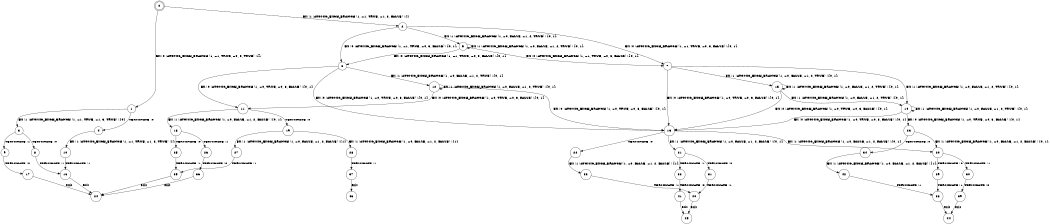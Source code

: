 digraph BCG {
size = "7, 10.5";
center = TRUE;
node [shape = circle];
0 [peripheries = 2];
0 -> 1 [label = "EX !0 !ATOMIC_EXCH_BRANCH (1, +1, TRUE, +0, 3, TRUE) !{}"];
0 -> 2 [label = "EX !1 !ATOMIC_EXCH_BRANCH (1, +1, TRUE, +1, 3, FALSE) !{}"];
1 -> 3 [label = "EX !1 !ATOMIC_EXCH_BRANCH (1, +1, TRUE, +1, 3, TRUE) !{0}"];
1 -> 4 [label = "TERMINATE !0"];
2 -> 5 [label = "EX !1 !ATOMIC_EXCH_BRANCH (1, +0, FALSE, +1, 2, TRUE) !{0, 1}"];
2 -> 6 [label = "EX !0 !ATOMIC_EXCH_BRANCH (1, +1, TRUE, +0, 3, FALSE) !{0, 1}"];
2 -> 7 [label = "EX !0 !ATOMIC_EXCH_BRANCH (1, +1, TRUE, +0, 3, FALSE) !{0, 1}"];
3 -> 8 [label = "TERMINATE !0"];
3 -> 9 [label = "TERMINATE !1"];
4 -> 10 [label = "EX !1 !ATOMIC_EXCH_BRANCH (1, +1, TRUE, +1, 3, TRUE) !{}"];
5 -> 5 [label = "EX !1 !ATOMIC_EXCH_BRANCH (1, +0, FALSE, +1, 2, TRUE) !{0, 1}"];
5 -> 6 [label = "EX !0 !ATOMIC_EXCH_BRANCH (1, +1, TRUE, +0, 3, FALSE) !{0, 1}"];
5 -> 7 [label = "EX !0 !ATOMIC_EXCH_BRANCH (1, +1, TRUE, +0, 3, FALSE) !{0, 1}"];
6 -> 11 [label = "EX !0 !ATOMIC_EXCH_BRANCH (1, +0, TRUE, +0, 3, FALSE) !{0, 1}"];
6 -> 12 [label = "EX !1 !ATOMIC_EXCH_BRANCH (1, +0, FALSE, +1, 2, TRUE) !{0, 1}"];
6 -> 13 [label = "EX !0 !ATOMIC_EXCH_BRANCH (1, +0, TRUE, +0, 3, FALSE) !{0, 1}"];
7 -> 14 [label = "EX !1 !ATOMIC_EXCH_BRANCH (1, +0, FALSE, +1, 2, TRUE) !{0, 1}"];
7 -> 13 [label = "EX !0 !ATOMIC_EXCH_BRANCH (1, +0, TRUE, +0, 3, FALSE) !{0, 1}"];
7 -> 15 [label = "EX !1 !ATOMIC_EXCH_BRANCH (1, +0, FALSE, +1, 2, TRUE) !{0, 1}"];
8 -> 16 [label = "TERMINATE !1"];
9 -> 17 [label = "TERMINATE !0"];
10 -> 16 [label = "TERMINATE !1"];
11 -> 18 [label = "EX !1 !ATOMIC_EXCH_BRANCH (1, +0, FALSE, +1, 2, FALSE) !{0, 1}"];
11 -> 19 [label = "TERMINATE !0"];
12 -> 11 [label = "EX !0 !ATOMIC_EXCH_BRANCH (1, +0, TRUE, +0, 3, FALSE) !{0, 1}"];
12 -> 12 [label = "EX !1 !ATOMIC_EXCH_BRANCH (1, +0, FALSE, +1, 2, TRUE) !{0, 1}"];
12 -> 13 [label = "EX !0 !ATOMIC_EXCH_BRANCH (1, +0, TRUE, +0, 3, FALSE) !{0, 1}"];
13 -> 20 [label = "EX !1 !ATOMIC_EXCH_BRANCH (1, +0, FALSE, +1, 2, FALSE) !{0, 1}"];
13 -> 21 [label = "EX !1 !ATOMIC_EXCH_BRANCH (1, +0, FALSE, +1, 2, FALSE) !{0, 1}"];
13 -> 22 [label = "TERMINATE !0"];
14 -> 23 [label = "EX !0 !ATOMIC_EXCH_BRANCH (1, +0, TRUE, +0, 3, FALSE) !{0, 1}"];
14 -> 14 [label = "EX !1 !ATOMIC_EXCH_BRANCH (1, +0, FALSE, +1, 2, TRUE) !{0, 1}"];
14 -> 13 [label = "EX !0 !ATOMIC_EXCH_BRANCH (1, +0, TRUE, +0, 3, FALSE) !{0, 1}"];
15 -> 14 [label = "EX !1 !ATOMIC_EXCH_BRANCH (1, +0, FALSE, +1, 2, TRUE) !{0, 1}"];
15 -> 13 [label = "EX !0 !ATOMIC_EXCH_BRANCH (1, +0, TRUE, +0, 3, FALSE) !{0, 1}"];
15 -> 15 [label = "EX !1 !ATOMIC_EXCH_BRANCH (1, +0, FALSE, +1, 2, TRUE) !{0, 1}"];
16 -> 24 [label = "exit"];
17 -> 24 [label = "exit"];
18 -> 25 [label = "TERMINATE !0"];
18 -> 26 [label = "TERMINATE !1"];
19 -> 27 [label = "EX !1 !ATOMIC_EXCH_BRANCH (1, +0, FALSE, +1, 2, FALSE) !{1}"];
19 -> 28 [label = "EX !1 !ATOMIC_EXCH_BRANCH (1, +0, FALSE, +1, 2, FALSE) !{1}"];
20 -> 29 [label = "TERMINATE !0"];
20 -> 30 [label = "TERMINATE !1"];
21 -> 31 [label = "TERMINATE !0"];
21 -> 32 [label = "TERMINATE !1"];
22 -> 33 [label = "EX !1 !ATOMIC_EXCH_BRANCH (1, +0, FALSE, +1, 2, FALSE) !{1}"];
23 -> 20 [label = "EX !1 !ATOMIC_EXCH_BRANCH (1, +0, FALSE, +1, 2, FALSE) !{0, 1}"];
23 -> 34 [label = "TERMINATE !0"];
25 -> 35 [label = "TERMINATE !1"];
26 -> 36 [label = "TERMINATE !0"];
27 -> 35 [label = "TERMINATE !1"];
28 -> 37 [label = "TERMINATE !1"];
29 -> 38 [label = "TERMINATE !1"];
30 -> 39 [label = "TERMINATE !0"];
31 -> 40 [label = "TERMINATE !1"];
32 -> 41 [label = "TERMINATE !0"];
33 -> 40 [label = "TERMINATE !1"];
34 -> 42 [label = "EX !1 !ATOMIC_EXCH_BRANCH (1, +0, FALSE, +1, 2, FALSE) !{1}"];
35 -> 24 [label = "exit"];
36 -> 24 [label = "exit"];
37 -> 43 [label = "exit"];
38 -> 44 [label = "exit"];
39 -> 44 [label = "exit"];
40 -> 45 [label = "exit"];
41 -> 45 [label = "exit"];
42 -> 38 [label = "TERMINATE !1"];
}
